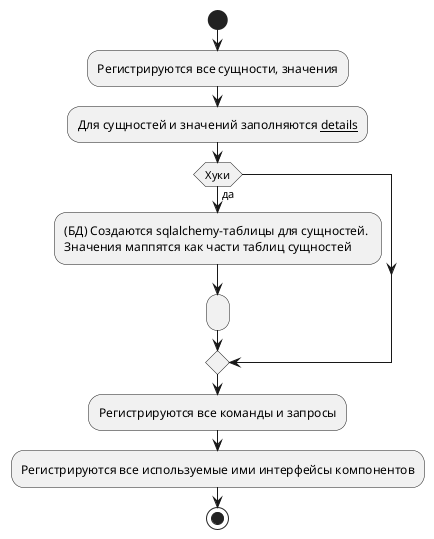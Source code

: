 @startuml
'https://plantuml.com/activity-diagram-beta

start
:Регистрируются все сущности, значения;
:Для сущностей и значений заполняются __details__;
if (Хуки) then (да)
:(БД) Создаются sqlalchemy-таблицы для сущностей. \nЗначения маппятся как части таблиц сущностей;
:;
else
endif
:Регистрируются все команды и запросы;
:Регистрируются все используемые ими интерфейсы компонентов;


stop

@enduml
